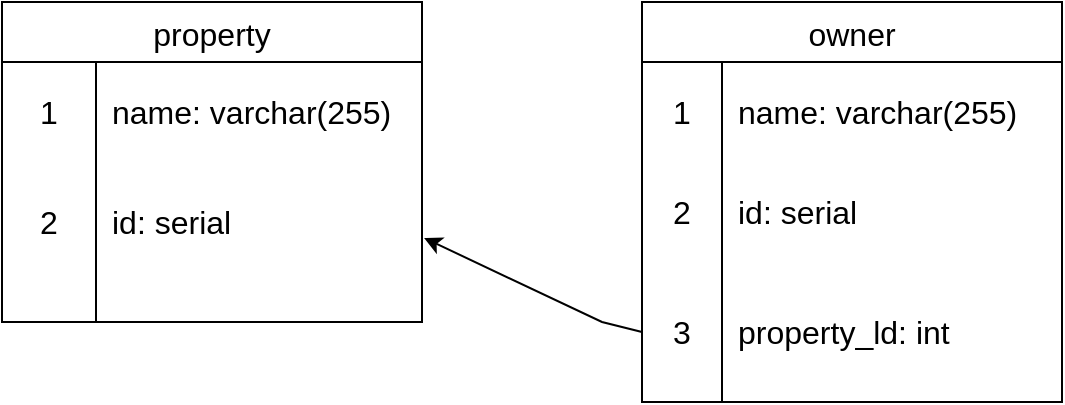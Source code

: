 <mxfile version="23.1.3" type="device">
  <diagram name="Страница — 1" id="Q5Yuw94ksKJWbQ6ttKw-">
    <mxGraphModel dx="1184" dy="1129" grid="1" gridSize="10" guides="1" tooltips="1" connect="1" arrows="1" fold="1" page="1" pageScale="1" pageWidth="827" pageHeight="1169" math="0" shadow="0">
      <root>
        <mxCell id="0" />
        <mxCell id="1" parent="0" />
        <mxCell id="IffjF08XdFBDSEQsCpZb-14" value="property" style="shape=table;startSize=30;container=1;collapsible=0;childLayout=tableLayout;fixedRows=1;rowLines=0;fontStyle=0;strokeColor=default;fontSize=16;" vertex="1" parent="1">
          <mxGeometry x="20" y="200" width="210" height="160" as="geometry" />
        </mxCell>
        <mxCell id="IffjF08XdFBDSEQsCpZb-15" value="" style="shape=tableRow;horizontal=0;startSize=0;swimlaneHead=0;swimlaneBody=0;top=0;left=0;bottom=0;right=0;collapsible=0;dropTarget=0;fillColor=none;points=[[0,0.5],[1,0.5]];portConstraint=eastwest;strokeColor=inherit;fontSize=16;" vertex="1" parent="IffjF08XdFBDSEQsCpZb-14">
          <mxGeometry y="30" width="210" height="50" as="geometry" />
        </mxCell>
        <mxCell id="IffjF08XdFBDSEQsCpZb-16" value="1" style="shape=partialRectangle;html=1;whiteSpace=wrap;connectable=0;fillColor=none;top=0;left=0;bottom=0;right=0;overflow=hidden;pointerEvents=1;strokeColor=inherit;fontSize=16;" vertex="1" parent="IffjF08XdFBDSEQsCpZb-15">
          <mxGeometry width="47" height="50" as="geometry">
            <mxRectangle width="47" height="50" as="alternateBounds" />
          </mxGeometry>
        </mxCell>
        <mxCell id="IffjF08XdFBDSEQsCpZb-17" value="name: varchar(255)" style="shape=partialRectangle;html=1;whiteSpace=wrap;connectable=0;fillColor=none;top=0;left=0;bottom=0;right=0;align=left;spacingLeft=6;overflow=hidden;strokeColor=inherit;fontSize=16;" vertex="1" parent="IffjF08XdFBDSEQsCpZb-15">
          <mxGeometry x="47" width="163" height="50" as="geometry">
            <mxRectangle width="163" height="50" as="alternateBounds" />
          </mxGeometry>
        </mxCell>
        <mxCell id="IffjF08XdFBDSEQsCpZb-18" value="" style="shape=tableRow;horizontal=0;startSize=0;swimlaneHead=0;swimlaneBody=0;top=0;left=0;bottom=0;right=0;collapsible=0;dropTarget=0;fillColor=none;points=[[0,0.5],[1,0.5]];portConstraint=eastwest;strokeColor=inherit;fontSize=16;" vertex="1" parent="IffjF08XdFBDSEQsCpZb-14">
          <mxGeometry y="80" width="210" height="60" as="geometry" />
        </mxCell>
        <mxCell id="IffjF08XdFBDSEQsCpZb-19" value="2" style="shape=partialRectangle;html=1;whiteSpace=wrap;connectable=0;fillColor=none;top=0;left=0;bottom=0;right=0;overflow=hidden;strokeColor=inherit;fontSize=16;" vertex="1" parent="IffjF08XdFBDSEQsCpZb-18">
          <mxGeometry width="47" height="60" as="geometry">
            <mxRectangle width="47" height="60" as="alternateBounds" />
          </mxGeometry>
        </mxCell>
        <mxCell id="IffjF08XdFBDSEQsCpZb-20" value="id: serial" style="shape=partialRectangle;html=1;whiteSpace=wrap;connectable=0;fillColor=none;top=0;left=0;bottom=0;right=0;align=left;spacingLeft=6;overflow=hidden;strokeColor=inherit;fontSize=16;" vertex="1" parent="IffjF08XdFBDSEQsCpZb-18">
          <mxGeometry x="47" width="163" height="60" as="geometry">
            <mxRectangle width="163" height="60" as="alternateBounds" />
          </mxGeometry>
        </mxCell>
        <mxCell id="IffjF08XdFBDSEQsCpZb-21" value="" style="shape=tableRow;horizontal=0;startSize=0;swimlaneHead=0;swimlaneBody=0;top=0;left=0;bottom=0;right=0;collapsible=0;dropTarget=0;fillColor=none;points=[[0,0.5],[1,0.5]];portConstraint=eastwest;strokeColor=inherit;fontSize=16;" vertex="1" parent="IffjF08XdFBDSEQsCpZb-14">
          <mxGeometry y="140" width="210" height="20" as="geometry" />
        </mxCell>
        <mxCell id="IffjF08XdFBDSEQsCpZb-22" value="" style="shape=partialRectangle;html=1;whiteSpace=wrap;connectable=0;fillColor=none;top=0;left=0;bottom=0;right=0;overflow=hidden;strokeColor=inherit;fontSize=16;" vertex="1" parent="IffjF08XdFBDSEQsCpZb-21">
          <mxGeometry width="47" height="20" as="geometry">
            <mxRectangle width="47" height="20" as="alternateBounds" />
          </mxGeometry>
        </mxCell>
        <mxCell id="IffjF08XdFBDSEQsCpZb-23" value="" style="shape=partialRectangle;html=1;whiteSpace=wrap;connectable=0;fillColor=none;top=0;left=0;bottom=0;right=0;align=left;spacingLeft=6;overflow=hidden;strokeColor=inherit;fontSize=16;" vertex="1" parent="IffjF08XdFBDSEQsCpZb-21">
          <mxGeometry x="47" width="163" height="20" as="geometry">
            <mxRectangle width="163" height="20" as="alternateBounds" />
          </mxGeometry>
        </mxCell>
        <mxCell id="IffjF08XdFBDSEQsCpZb-26" value="owner" style="shape=table;startSize=30;container=1;collapsible=0;childLayout=tableLayout;fixedRows=1;rowLines=0;fontStyle=0;strokeColor=default;fontSize=16;" vertex="1" parent="1">
          <mxGeometry x="340" y="200" width="210" height="200" as="geometry" />
        </mxCell>
        <mxCell id="IffjF08XdFBDSEQsCpZb-27" value="" style="shape=tableRow;horizontal=0;startSize=0;swimlaneHead=0;swimlaneBody=0;top=0;left=0;bottom=0;right=0;collapsible=0;dropTarget=0;fillColor=none;points=[[0,0.5],[1,0.5]];portConstraint=eastwest;strokeColor=inherit;fontSize=16;" vertex="1" parent="IffjF08XdFBDSEQsCpZb-26">
          <mxGeometry y="30" width="210" height="50" as="geometry" />
        </mxCell>
        <mxCell id="IffjF08XdFBDSEQsCpZb-28" value="1" style="shape=partialRectangle;html=1;whiteSpace=wrap;connectable=0;fillColor=none;top=0;left=0;bottom=0;right=0;overflow=hidden;pointerEvents=1;strokeColor=inherit;fontSize=16;" vertex="1" parent="IffjF08XdFBDSEQsCpZb-27">
          <mxGeometry width="40" height="50" as="geometry">
            <mxRectangle width="40" height="50" as="alternateBounds" />
          </mxGeometry>
        </mxCell>
        <mxCell id="IffjF08XdFBDSEQsCpZb-29" value="name: varchar(255)" style="shape=partialRectangle;html=1;whiteSpace=wrap;connectable=0;fillColor=none;top=0;left=0;bottom=0;right=0;align=left;spacingLeft=6;overflow=hidden;strokeColor=inherit;fontSize=16;" vertex="1" parent="IffjF08XdFBDSEQsCpZb-27">
          <mxGeometry x="40" width="170" height="50" as="geometry">
            <mxRectangle width="170" height="50" as="alternateBounds" />
          </mxGeometry>
        </mxCell>
        <mxCell id="IffjF08XdFBDSEQsCpZb-30" value="" style="shape=tableRow;horizontal=0;startSize=0;swimlaneHead=0;swimlaneBody=0;top=0;left=0;bottom=0;right=0;collapsible=0;dropTarget=0;fillColor=none;points=[[0,0.5],[1,0.5]];portConstraint=eastwest;strokeColor=inherit;fontSize=16;" vertex="1" parent="IffjF08XdFBDSEQsCpZb-26">
          <mxGeometry y="80" width="210" height="50" as="geometry" />
        </mxCell>
        <mxCell id="IffjF08XdFBDSEQsCpZb-31" value="2" style="shape=partialRectangle;html=1;whiteSpace=wrap;connectable=0;fillColor=none;top=0;left=0;bottom=0;right=0;overflow=hidden;strokeColor=inherit;fontSize=16;" vertex="1" parent="IffjF08XdFBDSEQsCpZb-30">
          <mxGeometry width="40" height="50" as="geometry">
            <mxRectangle width="40" height="50" as="alternateBounds" />
          </mxGeometry>
        </mxCell>
        <mxCell id="IffjF08XdFBDSEQsCpZb-32" value="id: serial" style="shape=partialRectangle;html=1;whiteSpace=wrap;connectable=0;fillColor=none;top=0;left=0;bottom=0;right=0;align=left;spacingLeft=6;overflow=hidden;strokeColor=inherit;fontSize=16;" vertex="1" parent="IffjF08XdFBDSEQsCpZb-30">
          <mxGeometry x="40" width="170" height="50" as="geometry">
            <mxRectangle width="170" height="50" as="alternateBounds" />
          </mxGeometry>
        </mxCell>
        <mxCell id="IffjF08XdFBDSEQsCpZb-33" value="" style="shape=tableRow;horizontal=0;startSize=0;swimlaneHead=0;swimlaneBody=0;top=0;left=0;bottom=0;right=0;collapsible=0;dropTarget=0;fillColor=none;points=[[0,0.5],[1,0.5]];portConstraint=eastwest;strokeColor=inherit;fontSize=16;" vertex="1" parent="IffjF08XdFBDSEQsCpZb-26">
          <mxGeometry y="130" width="210" height="70" as="geometry" />
        </mxCell>
        <mxCell id="IffjF08XdFBDSEQsCpZb-34" value="3" style="shape=partialRectangle;html=1;whiteSpace=wrap;connectable=0;fillColor=none;top=0;left=0;bottom=0;right=0;overflow=hidden;strokeColor=inherit;fontSize=16;" vertex="1" parent="IffjF08XdFBDSEQsCpZb-33">
          <mxGeometry width="40" height="70" as="geometry">
            <mxRectangle width="40" height="70" as="alternateBounds" />
          </mxGeometry>
        </mxCell>
        <mxCell id="IffjF08XdFBDSEQsCpZb-35" value="property_ld: int" style="shape=partialRectangle;html=1;whiteSpace=wrap;connectable=0;fillColor=none;top=0;left=0;bottom=0;right=0;align=left;spacingLeft=6;overflow=hidden;strokeColor=inherit;fontSize=16;" vertex="1" parent="IffjF08XdFBDSEQsCpZb-33">
          <mxGeometry x="40" width="170" height="70" as="geometry">
            <mxRectangle width="170" height="70" as="alternateBounds" />
          </mxGeometry>
        </mxCell>
        <mxCell id="IffjF08XdFBDSEQsCpZb-37" value="" style="endArrow=classic;html=1;rounded=0;exitX=0;exitY=0.5;exitDx=0;exitDy=0;entryX=1.005;entryY=0.633;entryDx=0;entryDy=0;entryPerimeter=0;" edge="1" parent="1" source="IffjF08XdFBDSEQsCpZb-33" target="IffjF08XdFBDSEQsCpZb-18">
          <mxGeometry width="50" height="50" relative="1" as="geometry">
            <mxPoint x="320" y="370" as="sourcePoint" />
            <mxPoint x="290" y="340" as="targetPoint" />
            <Array as="points">
              <mxPoint x="320" y="360" />
            </Array>
          </mxGeometry>
        </mxCell>
      </root>
    </mxGraphModel>
  </diagram>
</mxfile>
